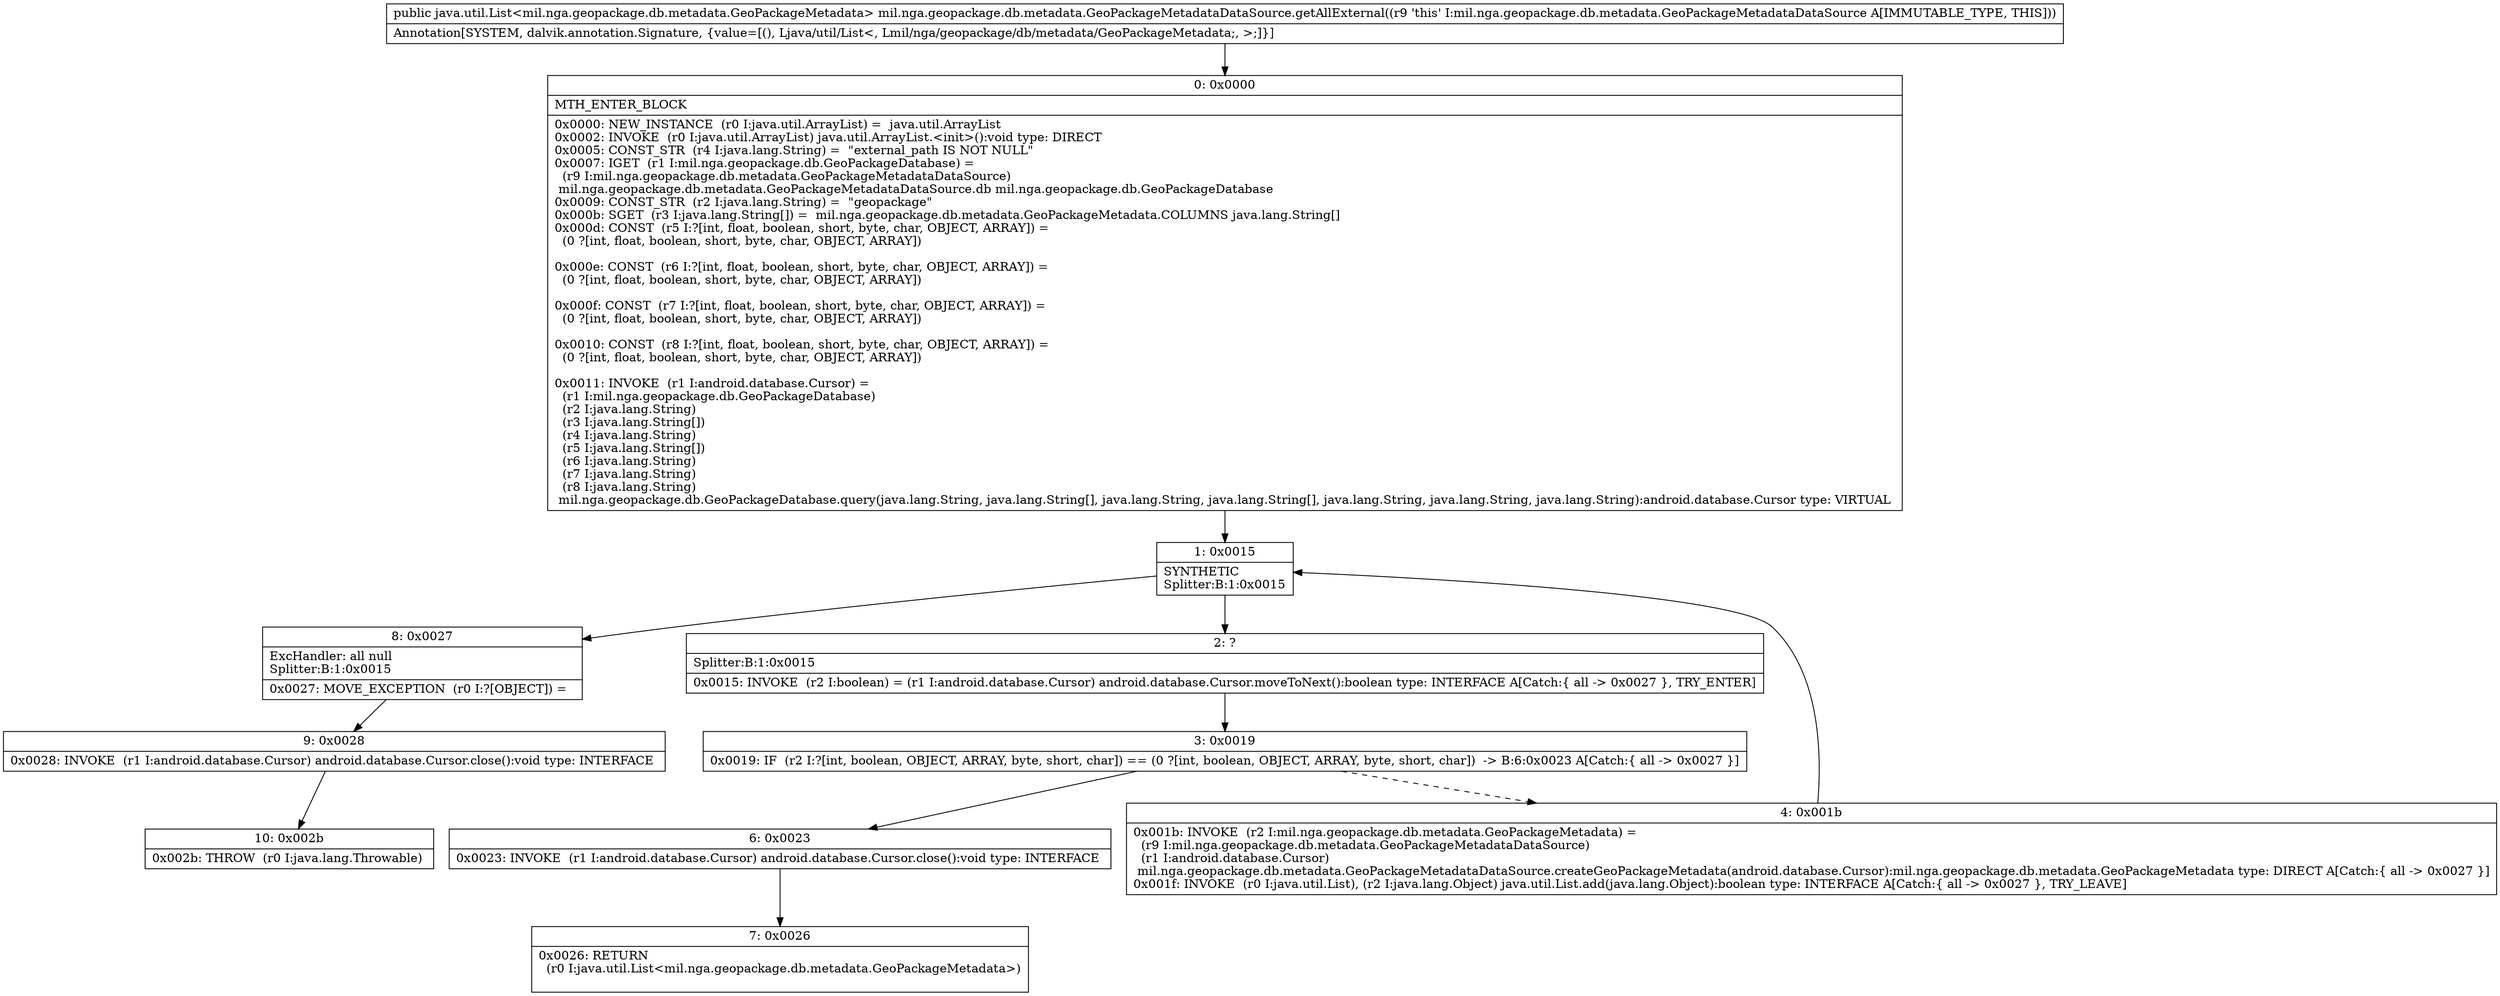 digraph "CFG formil.nga.geopackage.db.metadata.GeoPackageMetadataDataSource.getAllExternal()Ljava\/util\/List;" {
Node_0 [shape=record,label="{0\:\ 0x0000|MTH_ENTER_BLOCK\l|0x0000: NEW_INSTANCE  (r0 I:java.util.ArrayList) =  java.util.ArrayList \l0x0002: INVOKE  (r0 I:java.util.ArrayList) java.util.ArrayList.\<init\>():void type: DIRECT \l0x0005: CONST_STR  (r4 I:java.lang.String) =  \"external_path IS NOT NULL\" \l0x0007: IGET  (r1 I:mil.nga.geopackage.db.GeoPackageDatabase) = \l  (r9 I:mil.nga.geopackage.db.metadata.GeoPackageMetadataDataSource)\l mil.nga.geopackage.db.metadata.GeoPackageMetadataDataSource.db mil.nga.geopackage.db.GeoPackageDatabase \l0x0009: CONST_STR  (r2 I:java.lang.String) =  \"geopackage\" \l0x000b: SGET  (r3 I:java.lang.String[]) =  mil.nga.geopackage.db.metadata.GeoPackageMetadata.COLUMNS java.lang.String[] \l0x000d: CONST  (r5 I:?[int, float, boolean, short, byte, char, OBJECT, ARRAY]) = \l  (0 ?[int, float, boolean, short, byte, char, OBJECT, ARRAY])\l \l0x000e: CONST  (r6 I:?[int, float, boolean, short, byte, char, OBJECT, ARRAY]) = \l  (0 ?[int, float, boolean, short, byte, char, OBJECT, ARRAY])\l \l0x000f: CONST  (r7 I:?[int, float, boolean, short, byte, char, OBJECT, ARRAY]) = \l  (0 ?[int, float, boolean, short, byte, char, OBJECT, ARRAY])\l \l0x0010: CONST  (r8 I:?[int, float, boolean, short, byte, char, OBJECT, ARRAY]) = \l  (0 ?[int, float, boolean, short, byte, char, OBJECT, ARRAY])\l \l0x0011: INVOKE  (r1 I:android.database.Cursor) = \l  (r1 I:mil.nga.geopackage.db.GeoPackageDatabase)\l  (r2 I:java.lang.String)\l  (r3 I:java.lang.String[])\l  (r4 I:java.lang.String)\l  (r5 I:java.lang.String[])\l  (r6 I:java.lang.String)\l  (r7 I:java.lang.String)\l  (r8 I:java.lang.String)\l mil.nga.geopackage.db.GeoPackageDatabase.query(java.lang.String, java.lang.String[], java.lang.String, java.lang.String[], java.lang.String, java.lang.String, java.lang.String):android.database.Cursor type: VIRTUAL \l}"];
Node_1 [shape=record,label="{1\:\ 0x0015|SYNTHETIC\lSplitter:B:1:0x0015\l}"];
Node_2 [shape=record,label="{2\:\ ?|Splitter:B:1:0x0015\l|0x0015: INVOKE  (r2 I:boolean) = (r1 I:android.database.Cursor) android.database.Cursor.moveToNext():boolean type: INTERFACE A[Catch:\{ all \-\> 0x0027 \}, TRY_ENTER]\l}"];
Node_3 [shape=record,label="{3\:\ 0x0019|0x0019: IF  (r2 I:?[int, boolean, OBJECT, ARRAY, byte, short, char]) == (0 ?[int, boolean, OBJECT, ARRAY, byte, short, char])  \-\> B:6:0x0023 A[Catch:\{ all \-\> 0x0027 \}]\l}"];
Node_4 [shape=record,label="{4\:\ 0x001b|0x001b: INVOKE  (r2 I:mil.nga.geopackage.db.metadata.GeoPackageMetadata) = \l  (r9 I:mil.nga.geopackage.db.metadata.GeoPackageMetadataDataSource)\l  (r1 I:android.database.Cursor)\l mil.nga.geopackage.db.metadata.GeoPackageMetadataDataSource.createGeoPackageMetadata(android.database.Cursor):mil.nga.geopackage.db.metadata.GeoPackageMetadata type: DIRECT A[Catch:\{ all \-\> 0x0027 \}]\l0x001f: INVOKE  (r0 I:java.util.List), (r2 I:java.lang.Object) java.util.List.add(java.lang.Object):boolean type: INTERFACE A[Catch:\{ all \-\> 0x0027 \}, TRY_LEAVE]\l}"];
Node_6 [shape=record,label="{6\:\ 0x0023|0x0023: INVOKE  (r1 I:android.database.Cursor) android.database.Cursor.close():void type: INTERFACE \l}"];
Node_7 [shape=record,label="{7\:\ 0x0026|0x0026: RETURN  \l  (r0 I:java.util.List\<mil.nga.geopackage.db.metadata.GeoPackageMetadata\>)\l \l}"];
Node_8 [shape=record,label="{8\:\ 0x0027|ExcHandler: all null\lSplitter:B:1:0x0015\l|0x0027: MOVE_EXCEPTION  (r0 I:?[OBJECT]) =  \l}"];
Node_9 [shape=record,label="{9\:\ 0x0028|0x0028: INVOKE  (r1 I:android.database.Cursor) android.database.Cursor.close():void type: INTERFACE \l}"];
Node_10 [shape=record,label="{10\:\ 0x002b|0x002b: THROW  (r0 I:java.lang.Throwable) \l}"];
MethodNode[shape=record,label="{public java.util.List\<mil.nga.geopackage.db.metadata.GeoPackageMetadata\> mil.nga.geopackage.db.metadata.GeoPackageMetadataDataSource.getAllExternal((r9 'this' I:mil.nga.geopackage.db.metadata.GeoPackageMetadataDataSource A[IMMUTABLE_TYPE, THIS]))  | Annotation[SYSTEM, dalvik.annotation.Signature, \{value=[(), Ljava\/util\/List\<, Lmil\/nga\/geopackage\/db\/metadata\/GeoPackageMetadata;, \>;]\}]\l}"];
MethodNode -> Node_0;
Node_0 -> Node_1;
Node_1 -> Node_2;
Node_1 -> Node_8;
Node_2 -> Node_3;
Node_3 -> Node_4[style=dashed];
Node_3 -> Node_6;
Node_4 -> Node_1;
Node_6 -> Node_7;
Node_8 -> Node_9;
Node_9 -> Node_10;
}

